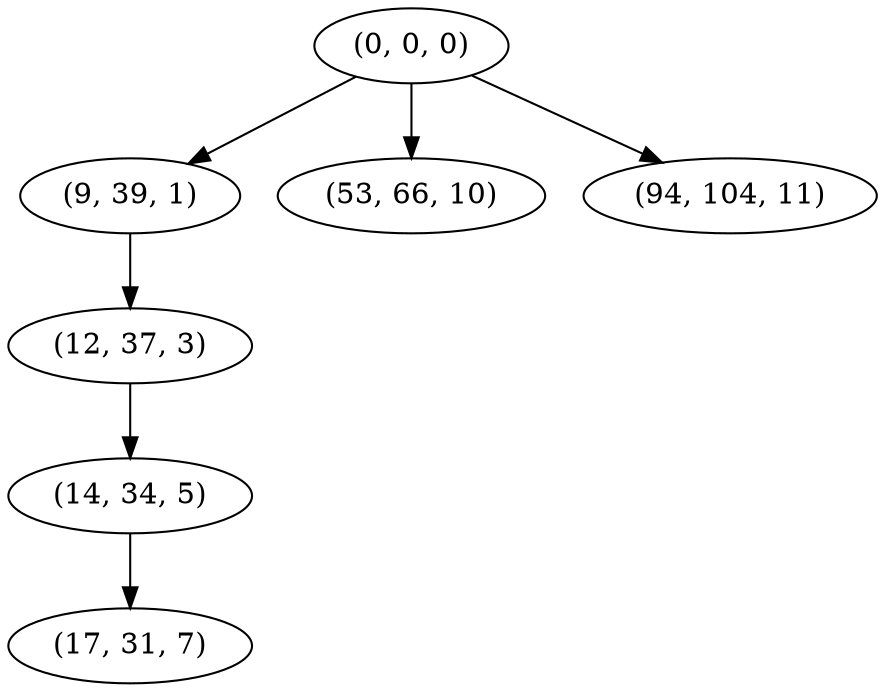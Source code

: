 digraph tree {
    "(0, 0, 0)";
    "(9, 39, 1)";
    "(12, 37, 3)";
    "(14, 34, 5)";
    "(17, 31, 7)";
    "(53, 66, 10)";
    "(94, 104, 11)";
    "(0, 0, 0)" -> "(9, 39, 1)";
    "(0, 0, 0)" -> "(53, 66, 10)";
    "(0, 0, 0)" -> "(94, 104, 11)";
    "(9, 39, 1)" -> "(12, 37, 3)";
    "(12, 37, 3)" -> "(14, 34, 5)";
    "(14, 34, 5)" -> "(17, 31, 7)";
}
